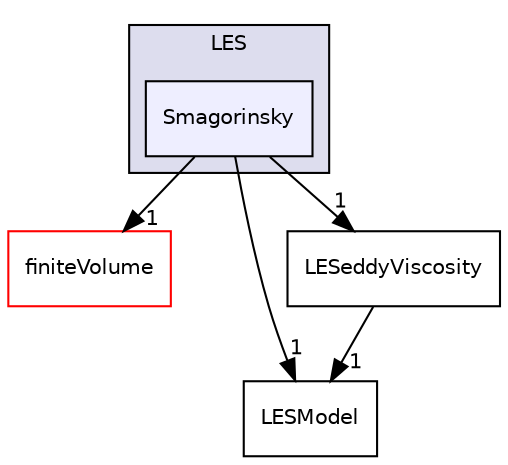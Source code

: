 digraph "src/TurbulenceModels/turbulenceModels/LES/Smagorinsky" {
  bgcolor=transparent;
  compound=true
  node [ fontsize="10", fontname="Helvetica"];
  edge [ labelfontsize="10", labelfontname="Helvetica"];
  subgraph clusterdir_9fc1e48ca755258281286cef4f8e0bec {
    graph [ bgcolor="#ddddee", pencolor="black", label="LES" fontname="Helvetica", fontsize="10", URL="dir_9fc1e48ca755258281286cef4f8e0bec.html"]
  dir_e047b76765586b23ebfb85e97eb32924 [shape=box, label="Smagorinsky", style="filled", fillcolor="#eeeeff", pencolor="black", URL="dir_e047b76765586b23ebfb85e97eb32924.html"];
  }
  dir_9bd15774b555cf7259a6fa18f99fe99b [shape=box label="finiteVolume" color="red" URL="dir_9bd15774b555cf7259a6fa18f99fe99b.html"];
  dir_94eb6700438052f81c716d2ea2d30c0a [shape=box label="LESModel" URL="dir_94eb6700438052f81c716d2ea2d30c0a.html"];
  dir_59a443f63c1732c08799bcf8a4fd11ae [shape=box label="LESeddyViscosity" URL="dir_59a443f63c1732c08799bcf8a4fd11ae.html"];
  dir_e047b76765586b23ebfb85e97eb32924->dir_9bd15774b555cf7259a6fa18f99fe99b [headlabel="1", labeldistance=1.5 headhref="dir_003152_000896.html"];
  dir_e047b76765586b23ebfb85e97eb32924->dir_94eb6700438052f81c716d2ea2d30c0a [headlabel="1", labeldistance=1.5 headhref="dir_003152_003151.html"];
  dir_e047b76765586b23ebfb85e97eb32924->dir_59a443f63c1732c08799bcf8a4fd11ae [headlabel="1", labeldistance=1.5 headhref="dir_003152_003145.html"];
  dir_59a443f63c1732c08799bcf8a4fd11ae->dir_94eb6700438052f81c716d2ea2d30c0a [headlabel="1", labeldistance=1.5 headhref="dir_003145_003151.html"];
}
